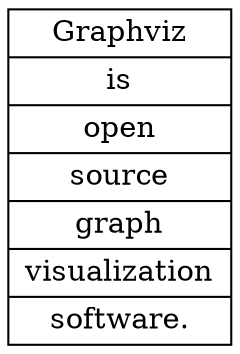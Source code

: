 digraph test {
	rankdir=LR
	graphviz [label = "Graphviz | is | open | source | graph | visualization | software." shape = record]
}
